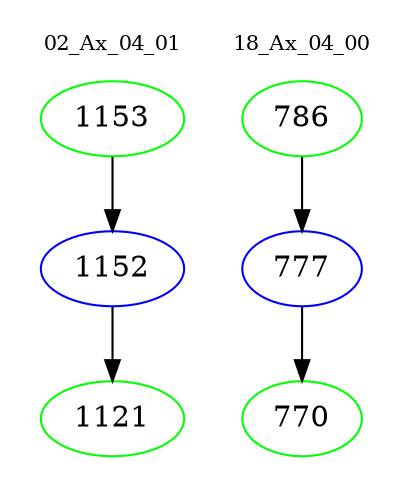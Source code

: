 digraph{
subgraph cluster_0 {
color = white
label = "02_Ax_04_01";
fontsize=10;
T0_1153 [label="1153", color="green"]
T0_1153 -> T0_1152 [color="black"]
T0_1152 [label="1152", color="blue"]
T0_1152 -> T0_1121 [color="black"]
T0_1121 [label="1121", color="green"]
}
subgraph cluster_1 {
color = white
label = "18_Ax_04_00";
fontsize=10;
T1_786 [label="786", color="green"]
T1_786 -> T1_777 [color="black"]
T1_777 [label="777", color="blue"]
T1_777 -> T1_770 [color="black"]
T1_770 [label="770", color="green"]
}
}
